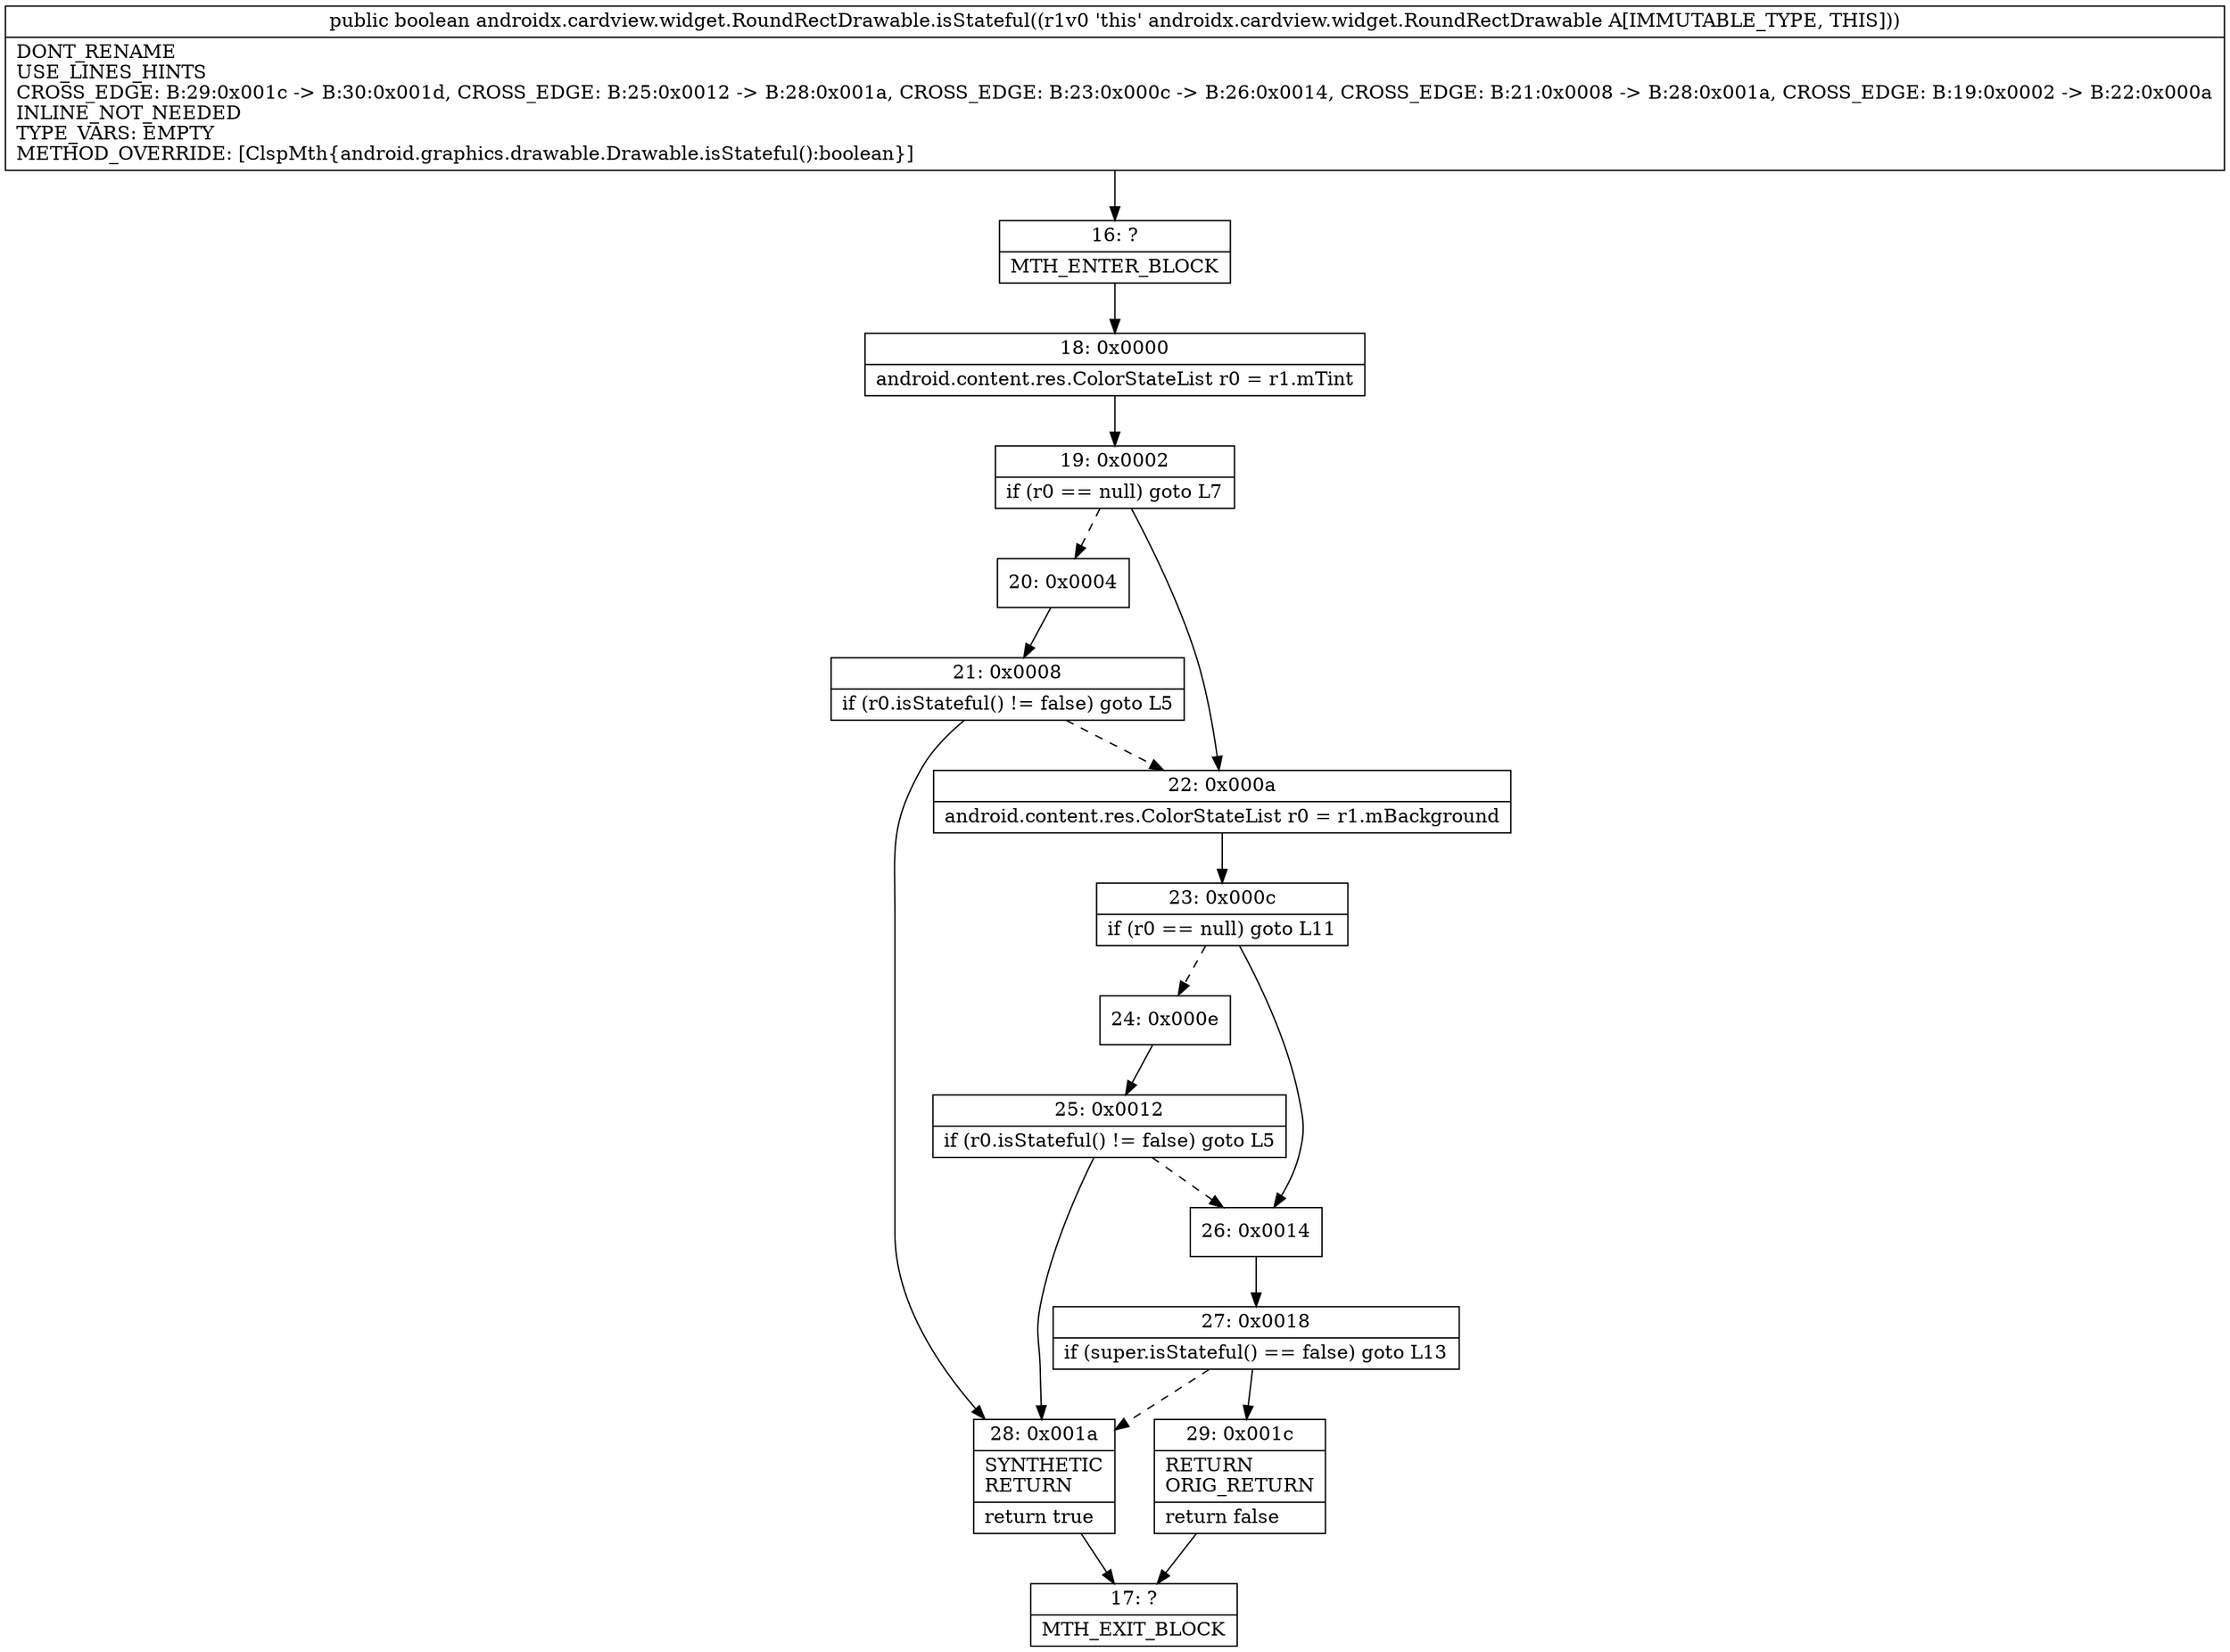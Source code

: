 digraph "CFG forandroidx.cardview.widget.RoundRectDrawable.isStateful()Z" {
Node_16 [shape=record,label="{16\:\ ?|MTH_ENTER_BLOCK\l}"];
Node_18 [shape=record,label="{18\:\ 0x0000|android.content.res.ColorStateList r0 = r1.mTint\l}"];
Node_19 [shape=record,label="{19\:\ 0x0002|if (r0 == null) goto L7\l}"];
Node_20 [shape=record,label="{20\:\ 0x0004}"];
Node_21 [shape=record,label="{21\:\ 0x0008|if (r0.isStateful() != false) goto L5\l}"];
Node_28 [shape=record,label="{28\:\ 0x001a|SYNTHETIC\lRETURN\l|return true\l}"];
Node_17 [shape=record,label="{17\:\ ?|MTH_EXIT_BLOCK\l}"];
Node_22 [shape=record,label="{22\:\ 0x000a|android.content.res.ColorStateList r0 = r1.mBackground\l}"];
Node_23 [shape=record,label="{23\:\ 0x000c|if (r0 == null) goto L11\l}"];
Node_24 [shape=record,label="{24\:\ 0x000e}"];
Node_25 [shape=record,label="{25\:\ 0x0012|if (r0.isStateful() != false) goto L5\l}"];
Node_26 [shape=record,label="{26\:\ 0x0014}"];
Node_27 [shape=record,label="{27\:\ 0x0018|if (super.isStateful() == false) goto L13\l}"];
Node_29 [shape=record,label="{29\:\ 0x001c|RETURN\lORIG_RETURN\l|return false\l}"];
MethodNode[shape=record,label="{public boolean androidx.cardview.widget.RoundRectDrawable.isStateful((r1v0 'this' androidx.cardview.widget.RoundRectDrawable A[IMMUTABLE_TYPE, THIS]))  | DONT_RENAME\lUSE_LINES_HINTS\lCROSS_EDGE: B:29:0x001c \-\> B:30:0x001d, CROSS_EDGE: B:25:0x0012 \-\> B:28:0x001a, CROSS_EDGE: B:23:0x000c \-\> B:26:0x0014, CROSS_EDGE: B:21:0x0008 \-\> B:28:0x001a, CROSS_EDGE: B:19:0x0002 \-\> B:22:0x000a\lINLINE_NOT_NEEDED\lTYPE_VARS: EMPTY\lMETHOD_OVERRIDE: [ClspMth\{android.graphics.drawable.Drawable.isStateful():boolean\}]\l}"];
MethodNode -> Node_16;Node_16 -> Node_18;
Node_18 -> Node_19;
Node_19 -> Node_20[style=dashed];
Node_19 -> Node_22;
Node_20 -> Node_21;
Node_21 -> Node_22[style=dashed];
Node_21 -> Node_28;
Node_28 -> Node_17;
Node_22 -> Node_23;
Node_23 -> Node_24[style=dashed];
Node_23 -> Node_26;
Node_24 -> Node_25;
Node_25 -> Node_26[style=dashed];
Node_25 -> Node_28;
Node_26 -> Node_27;
Node_27 -> Node_28[style=dashed];
Node_27 -> Node_29;
Node_29 -> Node_17;
}

